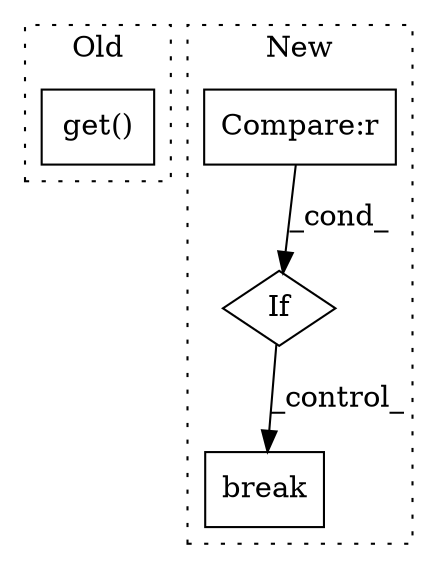 digraph G {
subgraph cluster0 {
1 [label="get()" a="75" s="4777,4800" l="16,1" shape="box"];
label = "Old";
style="dotted";
}
subgraph cluster1 {
2 [label="break" a="94" s="5237" l="5" shape="box"];
3 [label="If" a="96" s="5150" l="3" shape="diamond"];
4 [label="Compare:r" a="40" s="5153" l="17" shape="box"];
label = "New";
style="dotted";
}
3 -> 2 [label="_control_"];
4 -> 3 [label="_cond_"];
}